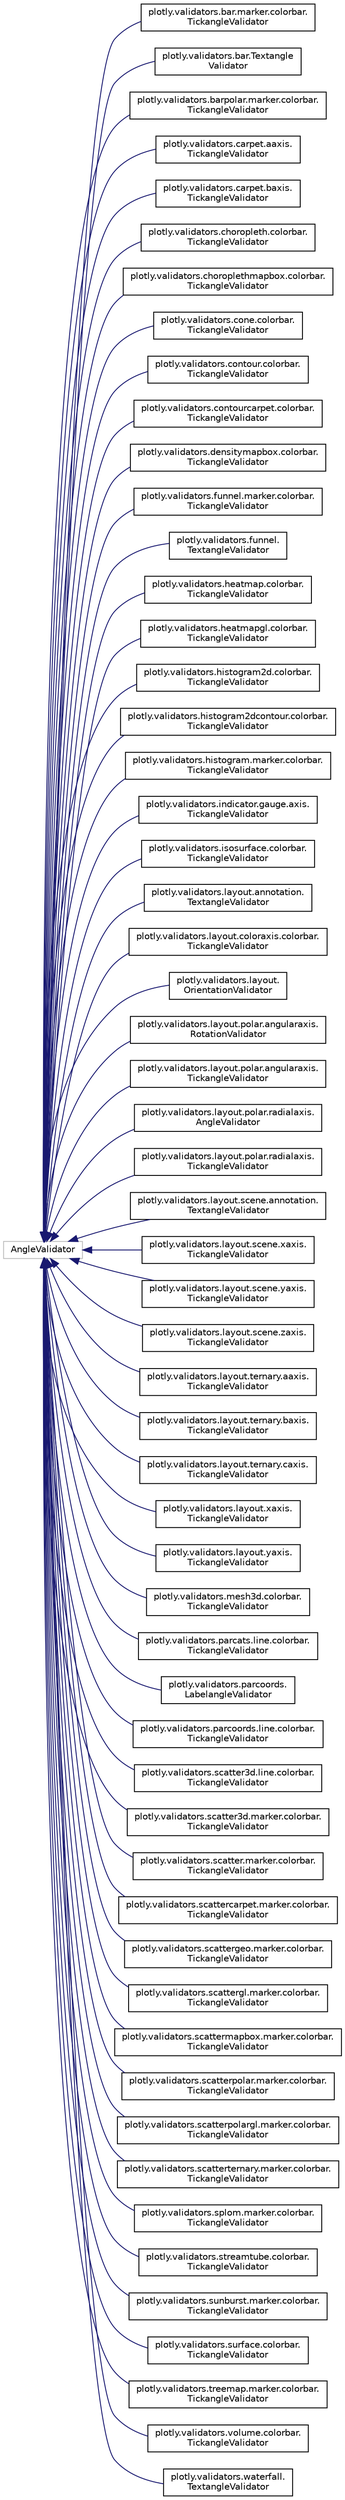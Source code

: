 digraph "Graphical Class Hierarchy"
{
 // LATEX_PDF_SIZE
  edge [fontname="Helvetica",fontsize="10",labelfontname="Helvetica",labelfontsize="10"];
  node [fontname="Helvetica",fontsize="10",shape=record];
  rankdir="LR";
  Node8106 [label="AngleValidator",height=0.2,width=0.4,color="grey75", fillcolor="white", style="filled",tooltip=" "];
  Node8106 -> Node0 [dir="back",color="midnightblue",fontsize="10",style="solid",fontname="Helvetica"];
  Node0 [label="plotly.validators.bar.marker.colorbar.\lTickangleValidator",height=0.2,width=0.4,color="black", fillcolor="white", style="filled",URL="$classplotly_1_1validators_1_1bar_1_1marker_1_1colorbar_1_1_tickangle_validator.html",tooltip=" "];
  Node8106 -> Node8108 [dir="back",color="midnightblue",fontsize="10",style="solid",fontname="Helvetica"];
  Node8108 [label="plotly.validators.bar.Textangle\lValidator",height=0.2,width=0.4,color="black", fillcolor="white", style="filled",URL="$classplotly_1_1validators_1_1bar_1_1_textangle_validator.html",tooltip=" "];
  Node8106 -> Node8109 [dir="back",color="midnightblue",fontsize="10",style="solid",fontname="Helvetica"];
  Node8109 [label="plotly.validators.barpolar.marker.colorbar.\lTickangleValidator",height=0.2,width=0.4,color="black", fillcolor="white", style="filled",URL="$classplotly_1_1validators_1_1barpolar_1_1marker_1_1colorbar_1_1_tickangle_validator.html",tooltip=" "];
  Node8106 -> Node8110 [dir="back",color="midnightblue",fontsize="10",style="solid",fontname="Helvetica"];
  Node8110 [label="plotly.validators.carpet.aaxis.\lTickangleValidator",height=0.2,width=0.4,color="black", fillcolor="white", style="filled",URL="$classplotly_1_1validators_1_1carpet_1_1aaxis_1_1_tickangle_validator.html",tooltip=" "];
  Node8106 -> Node8111 [dir="back",color="midnightblue",fontsize="10",style="solid",fontname="Helvetica"];
  Node8111 [label="plotly.validators.carpet.baxis.\lTickangleValidator",height=0.2,width=0.4,color="black", fillcolor="white", style="filled",URL="$classplotly_1_1validators_1_1carpet_1_1baxis_1_1_tickangle_validator.html",tooltip=" "];
  Node8106 -> Node8112 [dir="back",color="midnightblue",fontsize="10",style="solid",fontname="Helvetica"];
  Node8112 [label="plotly.validators.choropleth.colorbar.\lTickangleValidator",height=0.2,width=0.4,color="black", fillcolor="white", style="filled",URL="$classplotly_1_1validators_1_1choropleth_1_1colorbar_1_1_tickangle_validator.html",tooltip=" "];
  Node8106 -> Node8113 [dir="back",color="midnightblue",fontsize="10",style="solid",fontname="Helvetica"];
  Node8113 [label="plotly.validators.choroplethmapbox.colorbar.\lTickangleValidator",height=0.2,width=0.4,color="black", fillcolor="white", style="filled",URL="$classplotly_1_1validators_1_1choroplethmapbox_1_1colorbar_1_1_tickangle_validator.html",tooltip=" "];
  Node8106 -> Node8114 [dir="back",color="midnightblue",fontsize="10",style="solid",fontname="Helvetica"];
  Node8114 [label="plotly.validators.cone.colorbar.\lTickangleValidator",height=0.2,width=0.4,color="black", fillcolor="white", style="filled",URL="$classplotly_1_1validators_1_1cone_1_1colorbar_1_1_tickangle_validator.html",tooltip=" "];
  Node8106 -> Node8115 [dir="back",color="midnightblue",fontsize="10",style="solid",fontname="Helvetica"];
  Node8115 [label="plotly.validators.contour.colorbar.\lTickangleValidator",height=0.2,width=0.4,color="black", fillcolor="white", style="filled",URL="$classplotly_1_1validators_1_1contour_1_1colorbar_1_1_tickangle_validator.html",tooltip=" "];
  Node8106 -> Node8116 [dir="back",color="midnightblue",fontsize="10",style="solid",fontname="Helvetica"];
  Node8116 [label="plotly.validators.contourcarpet.colorbar.\lTickangleValidator",height=0.2,width=0.4,color="black", fillcolor="white", style="filled",URL="$classplotly_1_1validators_1_1contourcarpet_1_1colorbar_1_1_tickangle_validator.html",tooltip=" "];
  Node8106 -> Node8117 [dir="back",color="midnightblue",fontsize="10",style="solid",fontname="Helvetica"];
  Node8117 [label="plotly.validators.densitymapbox.colorbar.\lTickangleValidator",height=0.2,width=0.4,color="black", fillcolor="white", style="filled",URL="$classplotly_1_1validators_1_1densitymapbox_1_1colorbar_1_1_tickangle_validator.html",tooltip=" "];
  Node8106 -> Node8118 [dir="back",color="midnightblue",fontsize="10",style="solid",fontname="Helvetica"];
  Node8118 [label="plotly.validators.funnel.marker.colorbar.\lTickangleValidator",height=0.2,width=0.4,color="black", fillcolor="white", style="filled",URL="$classplotly_1_1validators_1_1funnel_1_1marker_1_1colorbar_1_1_tickangle_validator.html",tooltip=" "];
  Node8106 -> Node8119 [dir="back",color="midnightblue",fontsize="10",style="solid",fontname="Helvetica"];
  Node8119 [label="plotly.validators.funnel.\lTextangleValidator",height=0.2,width=0.4,color="black", fillcolor="white", style="filled",URL="$classplotly_1_1validators_1_1funnel_1_1_textangle_validator.html",tooltip=" "];
  Node8106 -> Node8120 [dir="back",color="midnightblue",fontsize="10",style="solid",fontname="Helvetica"];
  Node8120 [label="plotly.validators.heatmap.colorbar.\lTickangleValidator",height=0.2,width=0.4,color="black", fillcolor="white", style="filled",URL="$classplotly_1_1validators_1_1heatmap_1_1colorbar_1_1_tickangle_validator.html",tooltip=" "];
  Node8106 -> Node8121 [dir="back",color="midnightblue",fontsize="10",style="solid",fontname="Helvetica"];
  Node8121 [label="plotly.validators.heatmapgl.colorbar.\lTickangleValidator",height=0.2,width=0.4,color="black", fillcolor="white", style="filled",URL="$classplotly_1_1validators_1_1heatmapgl_1_1colorbar_1_1_tickangle_validator.html",tooltip=" "];
  Node8106 -> Node8122 [dir="back",color="midnightblue",fontsize="10",style="solid",fontname="Helvetica"];
  Node8122 [label="plotly.validators.histogram2d.colorbar.\lTickangleValidator",height=0.2,width=0.4,color="black", fillcolor="white", style="filled",URL="$classplotly_1_1validators_1_1histogram2d_1_1colorbar_1_1_tickangle_validator.html",tooltip=" "];
  Node8106 -> Node8123 [dir="back",color="midnightblue",fontsize="10",style="solid",fontname="Helvetica"];
  Node8123 [label="plotly.validators.histogram2dcontour.colorbar.\lTickangleValidator",height=0.2,width=0.4,color="black", fillcolor="white", style="filled",URL="$classplotly_1_1validators_1_1histogram2dcontour_1_1colorbar_1_1_tickangle_validator.html",tooltip=" "];
  Node8106 -> Node8124 [dir="back",color="midnightblue",fontsize="10",style="solid",fontname="Helvetica"];
  Node8124 [label="plotly.validators.histogram.marker.colorbar.\lTickangleValidator",height=0.2,width=0.4,color="black", fillcolor="white", style="filled",URL="$classplotly_1_1validators_1_1histogram_1_1marker_1_1colorbar_1_1_tickangle_validator.html",tooltip=" "];
  Node8106 -> Node8125 [dir="back",color="midnightblue",fontsize="10",style="solid",fontname="Helvetica"];
  Node8125 [label="plotly.validators.indicator.gauge.axis.\lTickangleValidator",height=0.2,width=0.4,color="black", fillcolor="white", style="filled",URL="$classplotly_1_1validators_1_1indicator_1_1gauge_1_1axis_1_1_tickangle_validator.html",tooltip=" "];
  Node8106 -> Node8126 [dir="back",color="midnightblue",fontsize="10",style="solid",fontname="Helvetica"];
  Node8126 [label="plotly.validators.isosurface.colorbar.\lTickangleValidator",height=0.2,width=0.4,color="black", fillcolor="white", style="filled",URL="$classplotly_1_1validators_1_1isosurface_1_1colorbar_1_1_tickangle_validator.html",tooltip=" "];
  Node8106 -> Node8127 [dir="back",color="midnightblue",fontsize="10",style="solid",fontname="Helvetica"];
  Node8127 [label="plotly.validators.layout.annotation.\lTextangleValidator",height=0.2,width=0.4,color="black", fillcolor="white", style="filled",URL="$classplotly_1_1validators_1_1layout_1_1annotation_1_1_textangle_validator.html",tooltip=" "];
  Node8106 -> Node8128 [dir="back",color="midnightblue",fontsize="10",style="solid",fontname="Helvetica"];
  Node8128 [label="plotly.validators.layout.coloraxis.colorbar.\lTickangleValidator",height=0.2,width=0.4,color="black", fillcolor="white", style="filled",URL="$classplotly_1_1validators_1_1layout_1_1coloraxis_1_1colorbar_1_1_tickangle_validator.html",tooltip=" "];
  Node8106 -> Node8129 [dir="back",color="midnightblue",fontsize="10",style="solid",fontname="Helvetica"];
  Node8129 [label="plotly.validators.layout.\lOrientationValidator",height=0.2,width=0.4,color="black", fillcolor="white", style="filled",URL="$classplotly_1_1validators_1_1layout_1_1_orientation_validator.html",tooltip=" "];
  Node8106 -> Node8130 [dir="back",color="midnightblue",fontsize="10",style="solid",fontname="Helvetica"];
  Node8130 [label="plotly.validators.layout.polar.angularaxis.\lRotationValidator",height=0.2,width=0.4,color="black", fillcolor="white", style="filled",URL="$classplotly_1_1validators_1_1layout_1_1polar_1_1angularaxis_1_1_rotation_validator.html",tooltip=" "];
  Node8106 -> Node8131 [dir="back",color="midnightblue",fontsize="10",style="solid",fontname="Helvetica"];
  Node8131 [label="plotly.validators.layout.polar.angularaxis.\lTickangleValidator",height=0.2,width=0.4,color="black", fillcolor="white", style="filled",URL="$classplotly_1_1validators_1_1layout_1_1polar_1_1angularaxis_1_1_tickangle_validator.html",tooltip=" "];
  Node8106 -> Node8132 [dir="back",color="midnightblue",fontsize="10",style="solid",fontname="Helvetica"];
  Node8132 [label="plotly.validators.layout.polar.radialaxis.\lAngleValidator",height=0.2,width=0.4,color="black", fillcolor="white", style="filled",URL="$classplotly_1_1validators_1_1layout_1_1polar_1_1radialaxis_1_1_angle_validator.html",tooltip=" "];
  Node8106 -> Node8133 [dir="back",color="midnightblue",fontsize="10",style="solid",fontname="Helvetica"];
  Node8133 [label="plotly.validators.layout.polar.radialaxis.\lTickangleValidator",height=0.2,width=0.4,color="black", fillcolor="white", style="filled",URL="$classplotly_1_1validators_1_1layout_1_1polar_1_1radialaxis_1_1_tickangle_validator.html",tooltip=" "];
  Node8106 -> Node8134 [dir="back",color="midnightblue",fontsize="10",style="solid",fontname="Helvetica"];
  Node8134 [label="plotly.validators.layout.scene.annotation.\lTextangleValidator",height=0.2,width=0.4,color="black", fillcolor="white", style="filled",URL="$classplotly_1_1validators_1_1layout_1_1scene_1_1annotation_1_1_textangle_validator.html",tooltip=" "];
  Node8106 -> Node8135 [dir="back",color="midnightblue",fontsize="10",style="solid",fontname="Helvetica"];
  Node8135 [label="plotly.validators.layout.scene.xaxis.\lTickangleValidator",height=0.2,width=0.4,color="black", fillcolor="white", style="filled",URL="$classplotly_1_1validators_1_1layout_1_1scene_1_1xaxis_1_1_tickangle_validator.html",tooltip=" "];
  Node8106 -> Node8136 [dir="back",color="midnightblue",fontsize="10",style="solid",fontname="Helvetica"];
  Node8136 [label="plotly.validators.layout.scene.yaxis.\lTickangleValidator",height=0.2,width=0.4,color="black", fillcolor="white", style="filled",URL="$classplotly_1_1validators_1_1layout_1_1scene_1_1yaxis_1_1_tickangle_validator.html",tooltip=" "];
  Node8106 -> Node8137 [dir="back",color="midnightblue",fontsize="10",style="solid",fontname="Helvetica"];
  Node8137 [label="plotly.validators.layout.scene.zaxis.\lTickangleValidator",height=0.2,width=0.4,color="black", fillcolor="white", style="filled",URL="$classplotly_1_1validators_1_1layout_1_1scene_1_1zaxis_1_1_tickangle_validator.html",tooltip=" "];
  Node8106 -> Node8138 [dir="back",color="midnightblue",fontsize="10",style="solid",fontname="Helvetica"];
  Node8138 [label="plotly.validators.layout.ternary.aaxis.\lTickangleValidator",height=0.2,width=0.4,color="black", fillcolor="white", style="filled",URL="$classplotly_1_1validators_1_1layout_1_1ternary_1_1aaxis_1_1_tickangle_validator.html",tooltip=" "];
  Node8106 -> Node8139 [dir="back",color="midnightblue",fontsize="10",style="solid",fontname="Helvetica"];
  Node8139 [label="plotly.validators.layout.ternary.baxis.\lTickangleValidator",height=0.2,width=0.4,color="black", fillcolor="white", style="filled",URL="$classplotly_1_1validators_1_1layout_1_1ternary_1_1baxis_1_1_tickangle_validator.html",tooltip=" "];
  Node8106 -> Node8140 [dir="back",color="midnightblue",fontsize="10",style="solid",fontname="Helvetica"];
  Node8140 [label="plotly.validators.layout.ternary.caxis.\lTickangleValidator",height=0.2,width=0.4,color="black", fillcolor="white", style="filled",URL="$classplotly_1_1validators_1_1layout_1_1ternary_1_1caxis_1_1_tickangle_validator.html",tooltip=" "];
  Node8106 -> Node8141 [dir="back",color="midnightblue",fontsize="10",style="solid",fontname="Helvetica"];
  Node8141 [label="plotly.validators.layout.xaxis.\lTickangleValidator",height=0.2,width=0.4,color="black", fillcolor="white", style="filled",URL="$classplotly_1_1validators_1_1layout_1_1xaxis_1_1_tickangle_validator.html",tooltip=" "];
  Node8106 -> Node8142 [dir="back",color="midnightblue",fontsize="10",style="solid",fontname="Helvetica"];
  Node8142 [label="plotly.validators.layout.yaxis.\lTickangleValidator",height=0.2,width=0.4,color="black", fillcolor="white", style="filled",URL="$classplotly_1_1validators_1_1layout_1_1yaxis_1_1_tickangle_validator.html",tooltip=" "];
  Node8106 -> Node8143 [dir="back",color="midnightblue",fontsize="10",style="solid",fontname="Helvetica"];
  Node8143 [label="plotly.validators.mesh3d.colorbar.\lTickangleValidator",height=0.2,width=0.4,color="black", fillcolor="white", style="filled",URL="$classplotly_1_1validators_1_1mesh3d_1_1colorbar_1_1_tickangle_validator.html",tooltip=" "];
  Node8106 -> Node8144 [dir="back",color="midnightblue",fontsize="10",style="solid",fontname="Helvetica"];
  Node8144 [label="plotly.validators.parcats.line.colorbar.\lTickangleValidator",height=0.2,width=0.4,color="black", fillcolor="white", style="filled",URL="$classplotly_1_1validators_1_1parcats_1_1line_1_1colorbar_1_1_tickangle_validator.html",tooltip=" "];
  Node8106 -> Node8145 [dir="back",color="midnightblue",fontsize="10",style="solid",fontname="Helvetica"];
  Node8145 [label="plotly.validators.parcoords.\lLabelangleValidator",height=0.2,width=0.4,color="black", fillcolor="white", style="filled",URL="$classplotly_1_1validators_1_1parcoords_1_1_labelangle_validator.html",tooltip=" "];
  Node8106 -> Node8146 [dir="back",color="midnightblue",fontsize="10",style="solid",fontname="Helvetica"];
  Node8146 [label="plotly.validators.parcoords.line.colorbar.\lTickangleValidator",height=0.2,width=0.4,color="black", fillcolor="white", style="filled",URL="$classplotly_1_1validators_1_1parcoords_1_1line_1_1colorbar_1_1_tickangle_validator.html",tooltip=" "];
  Node8106 -> Node8147 [dir="back",color="midnightblue",fontsize="10",style="solid",fontname="Helvetica"];
  Node8147 [label="plotly.validators.scatter3d.line.colorbar.\lTickangleValidator",height=0.2,width=0.4,color="black", fillcolor="white", style="filled",URL="$classplotly_1_1validators_1_1scatter3d_1_1line_1_1colorbar_1_1_tickangle_validator.html",tooltip=" "];
  Node8106 -> Node8148 [dir="back",color="midnightblue",fontsize="10",style="solid",fontname="Helvetica"];
  Node8148 [label="plotly.validators.scatter3d.marker.colorbar.\lTickangleValidator",height=0.2,width=0.4,color="black", fillcolor="white", style="filled",URL="$classplotly_1_1validators_1_1scatter3d_1_1marker_1_1colorbar_1_1_tickangle_validator.html",tooltip=" "];
  Node8106 -> Node8149 [dir="back",color="midnightblue",fontsize="10",style="solid",fontname="Helvetica"];
  Node8149 [label="plotly.validators.scatter.marker.colorbar.\lTickangleValidator",height=0.2,width=0.4,color="black", fillcolor="white", style="filled",URL="$classplotly_1_1validators_1_1scatter_1_1marker_1_1colorbar_1_1_tickangle_validator.html",tooltip=" "];
  Node8106 -> Node8150 [dir="back",color="midnightblue",fontsize="10",style="solid",fontname="Helvetica"];
  Node8150 [label="plotly.validators.scattercarpet.marker.colorbar.\lTickangleValidator",height=0.2,width=0.4,color="black", fillcolor="white", style="filled",URL="$classplotly_1_1validators_1_1scattercarpet_1_1marker_1_1colorbar_1_1_tickangle_validator.html",tooltip=" "];
  Node8106 -> Node8151 [dir="back",color="midnightblue",fontsize="10",style="solid",fontname="Helvetica"];
  Node8151 [label="plotly.validators.scattergeo.marker.colorbar.\lTickangleValidator",height=0.2,width=0.4,color="black", fillcolor="white", style="filled",URL="$classplotly_1_1validators_1_1scattergeo_1_1marker_1_1colorbar_1_1_tickangle_validator.html",tooltip=" "];
  Node8106 -> Node8152 [dir="back",color="midnightblue",fontsize="10",style="solid",fontname="Helvetica"];
  Node8152 [label="plotly.validators.scattergl.marker.colorbar.\lTickangleValidator",height=0.2,width=0.4,color="black", fillcolor="white", style="filled",URL="$classplotly_1_1validators_1_1scattergl_1_1marker_1_1colorbar_1_1_tickangle_validator.html",tooltip=" "];
  Node8106 -> Node8153 [dir="back",color="midnightblue",fontsize="10",style="solid",fontname="Helvetica"];
  Node8153 [label="plotly.validators.scattermapbox.marker.colorbar.\lTickangleValidator",height=0.2,width=0.4,color="black", fillcolor="white", style="filled",URL="$classplotly_1_1validators_1_1scattermapbox_1_1marker_1_1colorbar_1_1_tickangle_validator.html",tooltip=" "];
  Node8106 -> Node8154 [dir="back",color="midnightblue",fontsize="10",style="solid",fontname="Helvetica"];
  Node8154 [label="plotly.validators.scatterpolar.marker.colorbar.\lTickangleValidator",height=0.2,width=0.4,color="black", fillcolor="white", style="filled",URL="$classplotly_1_1validators_1_1scatterpolar_1_1marker_1_1colorbar_1_1_tickangle_validator.html",tooltip=" "];
  Node8106 -> Node8155 [dir="back",color="midnightblue",fontsize="10",style="solid",fontname="Helvetica"];
  Node8155 [label="plotly.validators.scatterpolargl.marker.colorbar.\lTickangleValidator",height=0.2,width=0.4,color="black", fillcolor="white", style="filled",URL="$classplotly_1_1validators_1_1scatterpolargl_1_1marker_1_1colorbar_1_1_tickangle_validator.html",tooltip=" "];
  Node8106 -> Node8156 [dir="back",color="midnightblue",fontsize="10",style="solid",fontname="Helvetica"];
  Node8156 [label="plotly.validators.scatterternary.marker.colorbar.\lTickangleValidator",height=0.2,width=0.4,color="black", fillcolor="white", style="filled",URL="$classplotly_1_1validators_1_1scatterternary_1_1marker_1_1colorbar_1_1_tickangle_validator.html",tooltip=" "];
  Node8106 -> Node8157 [dir="back",color="midnightblue",fontsize="10",style="solid",fontname="Helvetica"];
  Node8157 [label="plotly.validators.splom.marker.colorbar.\lTickangleValidator",height=0.2,width=0.4,color="black", fillcolor="white", style="filled",URL="$classplotly_1_1validators_1_1splom_1_1marker_1_1colorbar_1_1_tickangle_validator.html",tooltip=" "];
  Node8106 -> Node8158 [dir="back",color="midnightblue",fontsize="10",style="solid",fontname="Helvetica"];
  Node8158 [label="plotly.validators.streamtube.colorbar.\lTickangleValidator",height=0.2,width=0.4,color="black", fillcolor="white", style="filled",URL="$classplotly_1_1validators_1_1streamtube_1_1colorbar_1_1_tickangle_validator.html",tooltip=" "];
  Node8106 -> Node8159 [dir="back",color="midnightblue",fontsize="10",style="solid",fontname="Helvetica"];
  Node8159 [label="plotly.validators.sunburst.marker.colorbar.\lTickangleValidator",height=0.2,width=0.4,color="black", fillcolor="white", style="filled",URL="$classplotly_1_1validators_1_1sunburst_1_1marker_1_1colorbar_1_1_tickangle_validator.html",tooltip=" "];
  Node8106 -> Node8160 [dir="back",color="midnightblue",fontsize="10",style="solid",fontname="Helvetica"];
  Node8160 [label="plotly.validators.surface.colorbar.\lTickangleValidator",height=0.2,width=0.4,color="black", fillcolor="white", style="filled",URL="$classplotly_1_1validators_1_1surface_1_1colorbar_1_1_tickangle_validator.html",tooltip=" "];
  Node8106 -> Node8161 [dir="back",color="midnightblue",fontsize="10",style="solid",fontname="Helvetica"];
  Node8161 [label="plotly.validators.treemap.marker.colorbar.\lTickangleValidator",height=0.2,width=0.4,color="black", fillcolor="white", style="filled",URL="$classplotly_1_1validators_1_1treemap_1_1marker_1_1colorbar_1_1_tickangle_validator.html",tooltip=" "];
  Node8106 -> Node8162 [dir="back",color="midnightblue",fontsize="10",style="solid",fontname="Helvetica"];
  Node8162 [label="plotly.validators.volume.colorbar.\lTickangleValidator",height=0.2,width=0.4,color="black", fillcolor="white", style="filled",URL="$classplotly_1_1validators_1_1volume_1_1colorbar_1_1_tickangle_validator.html",tooltip=" "];
  Node8106 -> Node8163 [dir="back",color="midnightblue",fontsize="10",style="solid",fontname="Helvetica"];
  Node8163 [label="plotly.validators.waterfall.\lTextangleValidator",height=0.2,width=0.4,color="black", fillcolor="white", style="filled",URL="$classplotly_1_1validators_1_1waterfall_1_1_textangle_validator.html",tooltip=" "];
}
